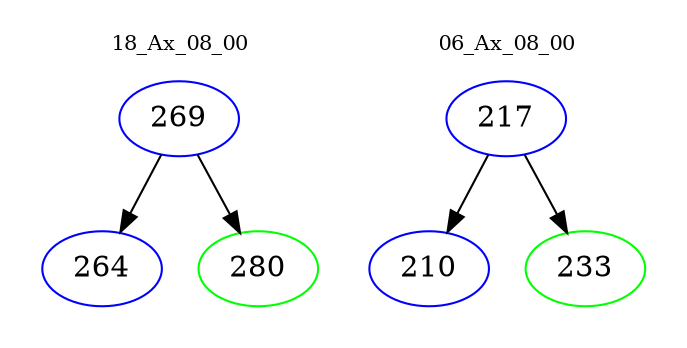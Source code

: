 digraph{
subgraph cluster_0 {
color = white
label = "18_Ax_08_00";
fontsize=10;
T0_269 [label="269", color="blue"]
T0_269 -> T0_264 [color="black"]
T0_264 [label="264", color="blue"]
T0_269 -> T0_280 [color="black"]
T0_280 [label="280", color="green"]
}
subgraph cluster_1 {
color = white
label = "06_Ax_08_00";
fontsize=10;
T1_217 [label="217", color="blue"]
T1_217 -> T1_210 [color="black"]
T1_210 [label="210", color="blue"]
T1_217 -> T1_233 [color="black"]
T1_233 [label="233", color="green"]
}
}
